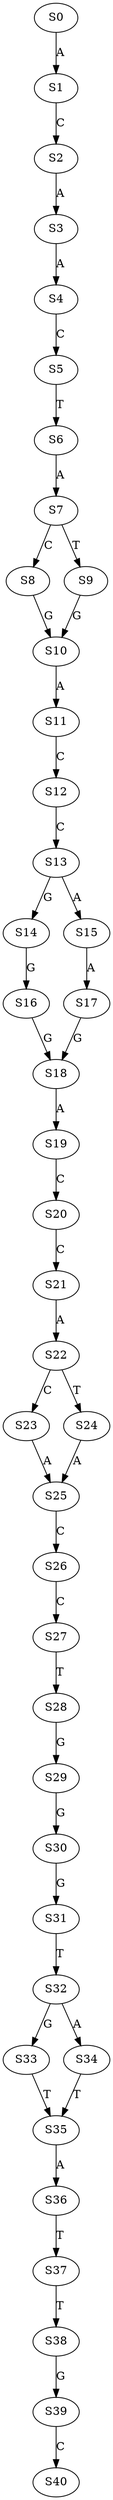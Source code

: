 strict digraph  {
	S0 -> S1 [ label = A ];
	S1 -> S2 [ label = C ];
	S2 -> S3 [ label = A ];
	S3 -> S4 [ label = A ];
	S4 -> S5 [ label = C ];
	S5 -> S6 [ label = T ];
	S6 -> S7 [ label = A ];
	S7 -> S8 [ label = C ];
	S7 -> S9 [ label = T ];
	S8 -> S10 [ label = G ];
	S9 -> S10 [ label = G ];
	S10 -> S11 [ label = A ];
	S11 -> S12 [ label = C ];
	S12 -> S13 [ label = C ];
	S13 -> S14 [ label = G ];
	S13 -> S15 [ label = A ];
	S14 -> S16 [ label = G ];
	S15 -> S17 [ label = A ];
	S16 -> S18 [ label = G ];
	S17 -> S18 [ label = G ];
	S18 -> S19 [ label = A ];
	S19 -> S20 [ label = C ];
	S20 -> S21 [ label = C ];
	S21 -> S22 [ label = A ];
	S22 -> S23 [ label = C ];
	S22 -> S24 [ label = T ];
	S23 -> S25 [ label = A ];
	S24 -> S25 [ label = A ];
	S25 -> S26 [ label = C ];
	S26 -> S27 [ label = C ];
	S27 -> S28 [ label = T ];
	S28 -> S29 [ label = G ];
	S29 -> S30 [ label = G ];
	S30 -> S31 [ label = G ];
	S31 -> S32 [ label = T ];
	S32 -> S33 [ label = G ];
	S32 -> S34 [ label = A ];
	S33 -> S35 [ label = T ];
	S34 -> S35 [ label = T ];
	S35 -> S36 [ label = A ];
	S36 -> S37 [ label = T ];
	S37 -> S38 [ label = T ];
	S38 -> S39 [ label = G ];
	S39 -> S40 [ label = C ];
}
